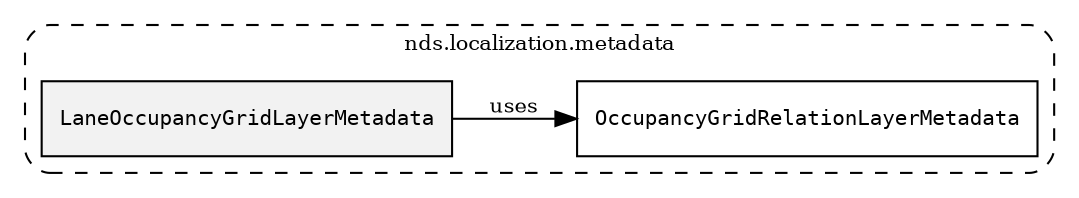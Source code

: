 /**
 * This dot file creates symbol collaboration diagram for LaneOccupancyGridLayerMetadata.
 */
digraph ZSERIO
{
    node [shape=box, fontsize=10];
    rankdir="LR";
    fontsize=10;
    tooltip="LaneOccupancyGridLayerMetadata collaboration diagram";

    subgraph "cluster_nds.localization.metadata"
    {
        style="dashed, rounded";
        label="nds.localization.metadata";
        tooltip="Package nds.localization.metadata";
        href="../../../content/packages/nds.localization.metadata.html#Package-nds-localization-metadata";
        target="_parent";

        "LaneOccupancyGridLayerMetadata" [style="filled", fillcolor="#0000000D", target="_parent", label=<<font face="monospace"><table align="center" border="0" cellspacing="0" cellpadding="0"><tr><td href="../../../content/packages/nds.localization.metadata.html#Subtype-LaneOccupancyGridLayerMetadata" title="Subtype defined in nds.localization.metadata">LaneOccupancyGridLayerMetadata</td></tr></table></font>>];
        "OccupancyGridRelationLayerMetadata" [target="_parent", label=<<font face="monospace"><table align="center" border="0" cellspacing="0" cellpadding="0"><tr><td href="../../../content/packages/nds.localization.metadata.html#Structure-OccupancyGridRelationLayerMetadata" title="Structure defined in nds.localization.metadata">OccupancyGridRelationLayerMetadata</td></tr></table></font>>];
    }

    "LaneOccupancyGridLayerMetadata" -> "OccupancyGridRelationLayerMetadata" [label="uses", fontsize=10];
}
